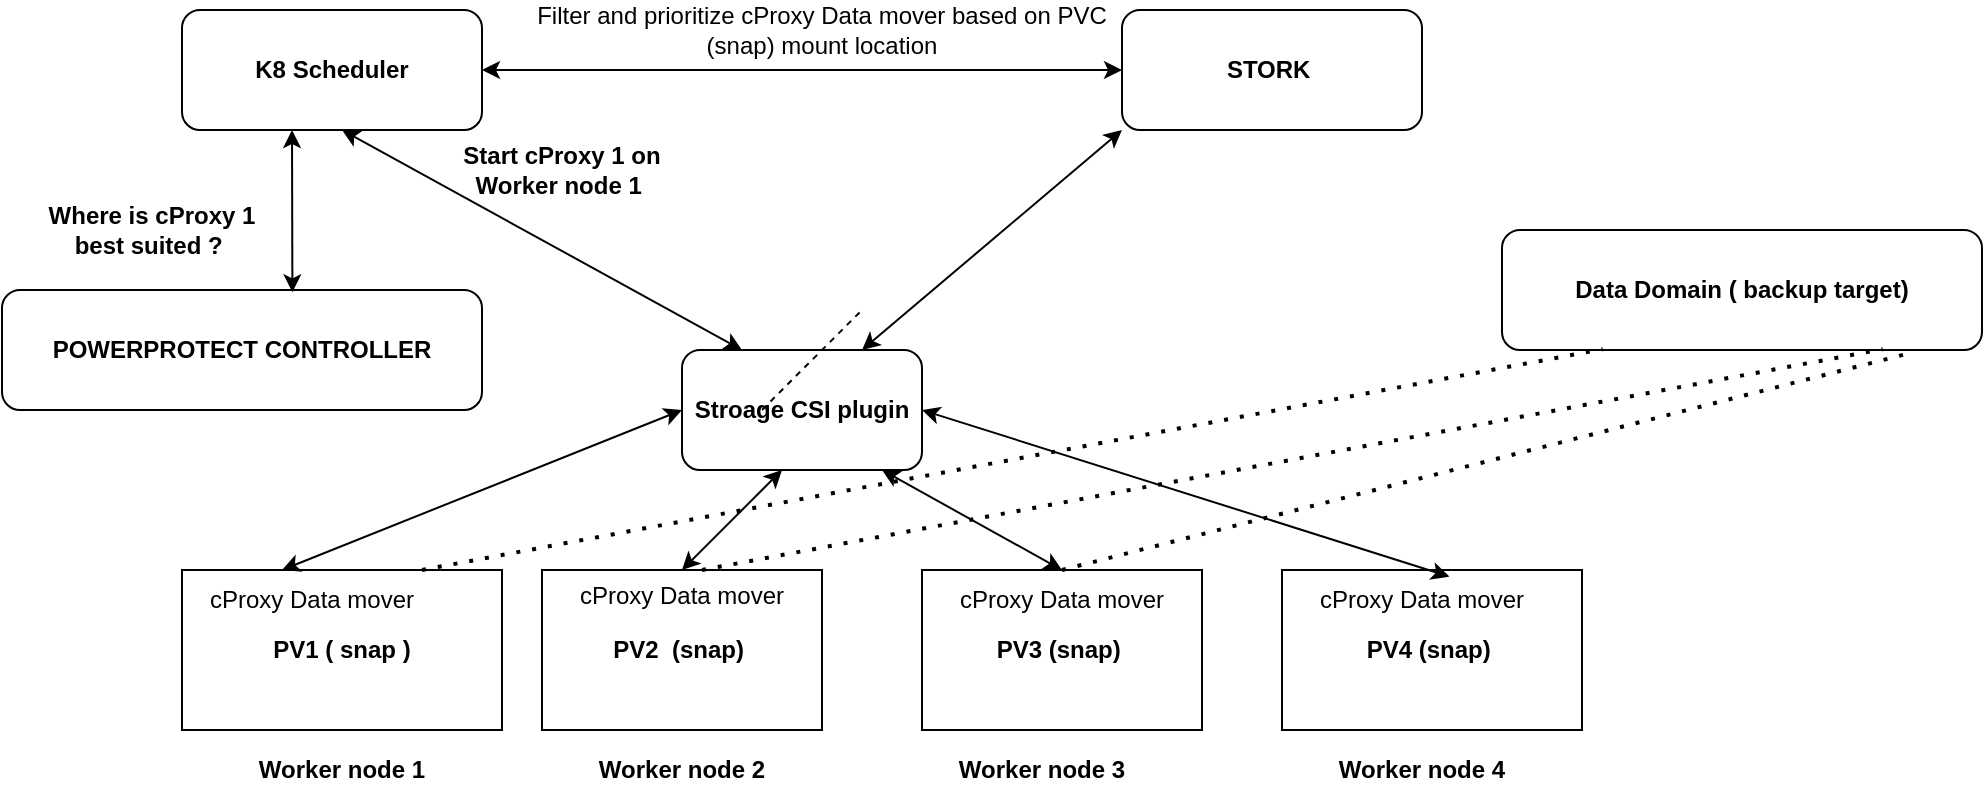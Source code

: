 <mxfile version="13.8.1" type="github"><diagram id="Oi71niZhSWN3tvf8vtrV" name="Page-1"><mxGraphModel dx="1449" dy="629" grid="1" gridSize="10" guides="1" tooltips="1" connect="1" arrows="1" fold="1" page="1" pageScale="1" pageWidth="850" pageHeight="1100" math="0" shadow="0"><root><mxCell id="0"/><mxCell id="1" parent="0"/><mxCell id="twLO75x5J4cmUw99lRNE-1" value="&lt;b&gt;K8 Scheduler&lt;/b&gt;" style="rounded=1;whiteSpace=wrap;html=1;" vertex="1" parent="1"><mxGeometry x="110" y="120" width="150" height="60" as="geometry"/></mxCell><mxCell id="twLO75x5J4cmUw99lRNE-2" value="&lt;b&gt;STORK&amp;nbsp;&lt;/b&gt;" style="rounded=1;whiteSpace=wrap;html=1;" vertex="1" parent="1"><mxGeometry x="580" y="120" width="150" height="60" as="geometry"/></mxCell><mxCell id="twLO75x5J4cmUw99lRNE-3" value="&lt;b&gt;Stroage CSI plugin&lt;/b&gt;" style="rounded=1;whiteSpace=wrap;html=1;" vertex="1" parent="1"><mxGeometry x="360" y="290" width="120" height="60" as="geometry"/></mxCell><mxCell id="twLO75x5J4cmUw99lRNE-5" value="" style="endArrow=classic;startArrow=classic;html=1;exitX=0.75;exitY=0;exitDx=0;exitDy=0;" edge="1" parent="1" source="twLO75x5J4cmUw99lRNE-3"><mxGeometry width="50" height="50" relative="1" as="geometry"><mxPoint x="530" y="220" as="sourcePoint"/><mxPoint x="580" y="180" as="targetPoint"/></mxGeometry></mxCell><mxCell id="twLO75x5J4cmUw99lRNE-6" value="" style="endArrow=classic;startArrow=classic;html=1;exitX=0.25;exitY=0;exitDx=0;exitDy=0;" edge="1" parent="1" source="twLO75x5J4cmUw99lRNE-3"><mxGeometry width="50" height="50" relative="1" as="geometry"><mxPoint x="60" y="290" as="sourcePoint"/><mxPoint x="190" y="180" as="targetPoint"/></mxGeometry></mxCell><mxCell id="twLO75x5J4cmUw99lRNE-7" value="" style="endArrow=classic;startArrow=classic;html=1;exitX=0.75;exitY=0;exitDx=0;exitDy=0;entryX=0;entryY=0.5;entryDx=0;entryDy=0;" edge="1" parent="1" target="twLO75x5J4cmUw99lRNE-2"><mxGeometry width="50" height="50" relative="1" as="geometry"><mxPoint x="260" y="150" as="sourcePoint"/><mxPoint x="390" y="40" as="targetPoint"/></mxGeometry></mxCell><mxCell id="twLO75x5J4cmUw99lRNE-12" value="&lt;b&gt;PV1 ( snap )&lt;/b&gt;" style="rounded=0;whiteSpace=wrap;html=1;" vertex="1" parent="1"><mxGeometry x="110" y="400" width="160" height="80" as="geometry"/></mxCell><mxCell id="twLO75x5J4cmUw99lRNE-14" value="cProxy Data mover" style="text;html=1;strokeColor=none;fillColor=none;align=center;verticalAlign=middle;whiteSpace=wrap;rounded=0;" vertex="1" parent="1"><mxGeometry x="120" y="410" width="110" height="10" as="geometry"/></mxCell><mxCell id="twLO75x5J4cmUw99lRNE-15" value="&lt;b&gt;PV2&amp;nbsp; (snap)&amp;nbsp;&lt;/b&gt;" style="rounded=0;whiteSpace=wrap;html=1;" vertex="1" parent="1"><mxGeometry x="290" y="400" width="140" height="80" as="geometry"/></mxCell><mxCell id="twLO75x5J4cmUw99lRNE-16" value="cProxy Data mover" style="text;html=1;strokeColor=none;fillColor=none;align=center;verticalAlign=middle;whiteSpace=wrap;rounded=0;" vertex="1" parent="1"><mxGeometry x="300" y="405" width="120" height="15" as="geometry"/></mxCell><mxCell id="twLO75x5J4cmUw99lRNE-17" value="&lt;b&gt;PV3 (snap)&amp;nbsp;&lt;/b&gt;" style="rounded=0;whiteSpace=wrap;html=1;" vertex="1" parent="1"><mxGeometry x="480" y="400" width="140" height="80" as="geometry"/></mxCell><mxCell id="twLO75x5J4cmUw99lRNE-18" value="cProxy Data mover" style="text;html=1;strokeColor=none;fillColor=none;align=center;verticalAlign=middle;whiteSpace=wrap;rounded=0;" vertex="1" parent="1"><mxGeometry x="485" y="405" width="130" height="20" as="geometry"/></mxCell><mxCell id="twLO75x5J4cmUw99lRNE-19" value="&lt;b&gt;PV4 (snap)&amp;nbsp;&lt;/b&gt;" style="rounded=0;whiteSpace=wrap;html=1;" vertex="1" parent="1"><mxGeometry x="660" y="400" width="150" height="80" as="geometry"/></mxCell><mxCell id="twLO75x5J4cmUw99lRNE-20" value="cProxy Data mover" style="text;html=1;strokeColor=none;fillColor=none;align=center;verticalAlign=middle;whiteSpace=wrap;rounded=0;" vertex="1" parent="1"><mxGeometry x="670" y="405" width="120" height="20" as="geometry"/></mxCell><mxCell id="twLO75x5J4cmUw99lRNE-21" value="&lt;b&gt;POWERPROTECT CONTROLLER&lt;/b&gt;" style="rounded=1;whiteSpace=wrap;html=1;" vertex="1" parent="1"><mxGeometry x="20" y="260" width="240" height="60" as="geometry"/></mxCell><mxCell id="twLO75x5J4cmUw99lRNE-22" value="" style="endArrow=classic;startArrow=classic;html=1;entryX=0;entryY=0.5;entryDx=0;entryDy=0;" edge="1" parent="1" target="twLO75x5J4cmUw99lRNE-3"><mxGeometry width="50" height="50" relative="1" as="geometry"><mxPoint x="160" y="400" as="sourcePoint"/><mxPoint x="210" y="350" as="targetPoint"/></mxGeometry></mxCell><mxCell id="twLO75x5J4cmUw99lRNE-23" value="" style="endArrow=classic;startArrow=classic;html=1;" edge="1" parent="1"><mxGeometry width="50" height="50" relative="1" as="geometry"><mxPoint x="360" y="400" as="sourcePoint"/><mxPoint x="410" y="350" as="targetPoint"/></mxGeometry></mxCell><mxCell id="twLO75x5J4cmUw99lRNE-26" value="" style="endArrow=classic;startArrow=classic;html=1;exitX=0.5;exitY=0;exitDx=0;exitDy=0;" edge="1" parent="1" source="twLO75x5J4cmUw99lRNE-17"><mxGeometry width="50" height="50" relative="1" as="geometry"><mxPoint x="410" y="400" as="sourcePoint"/><mxPoint x="460" y="350" as="targetPoint"/></mxGeometry></mxCell><mxCell id="twLO75x5J4cmUw99lRNE-27" value="" style="endArrow=classic;startArrow=classic;html=1;entryX=0.558;entryY=0.041;entryDx=0;entryDy=0;entryPerimeter=0;" edge="1" parent="1" target="twLO75x5J4cmUw99lRNE-19"><mxGeometry width="50" height="50" relative="1" as="geometry"><mxPoint x="480" y="320" as="sourcePoint"/><mxPoint x="680" y="240" as="targetPoint"/></mxGeometry></mxCell><mxCell id="twLO75x5J4cmUw99lRNE-28" value="&lt;b&gt;Data Domain ( backup target)&lt;/b&gt;" style="rounded=1;whiteSpace=wrap;html=1;" vertex="1" parent="1"><mxGeometry x="770" y="230" width="240" height="60" as="geometry"/></mxCell><mxCell id="twLO75x5J4cmUw99lRNE-29" value="&lt;b&gt;Worker node 1&lt;/b&gt;" style="text;html=1;strokeColor=none;fillColor=none;align=center;verticalAlign=middle;whiteSpace=wrap;rounded=0;" vertex="1" parent="1"><mxGeometry x="140" y="490" width="100" height="20" as="geometry"/></mxCell><mxCell id="twLO75x5J4cmUw99lRNE-30" value="&lt;b&gt;Worker node 2&lt;/b&gt;" style="text;html=1;strokeColor=none;fillColor=none;align=center;verticalAlign=middle;whiteSpace=wrap;rounded=0;" vertex="1" parent="1"><mxGeometry x="310" y="490" width="100" height="20" as="geometry"/></mxCell><mxCell id="twLO75x5J4cmUw99lRNE-31" value="&lt;b&gt;Worker node 3&lt;/b&gt;" style="text;html=1;strokeColor=none;fillColor=none;align=center;verticalAlign=middle;whiteSpace=wrap;rounded=0;" vertex="1" parent="1"><mxGeometry x="490" y="490" width="100" height="20" as="geometry"/></mxCell><mxCell id="twLO75x5J4cmUw99lRNE-32" value="&lt;b&gt;Worker node 4&lt;/b&gt;" style="text;html=1;strokeColor=none;fillColor=none;align=center;verticalAlign=middle;whiteSpace=wrap;rounded=0;" vertex="1" parent="1"><mxGeometry x="680" y="490" width="100" height="20" as="geometry"/></mxCell><mxCell id="twLO75x5J4cmUw99lRNE-33" value="" style="endArrow=none;dashed=1;html=1;dashPattern=1 3;strokeWidth=2;entryX=0.21;entryY=0.993;entryDx=0;entryDy=0;entryPerimeter=0;" edge="1" parent="1" target="twLO75x5J4cmUw99lRNE-28"><mxGeometry width="50" height="50" relative="1" as="geometry"><mxPoint x="230" y="400" as="sourcePoint"/><mxPoint x="280" y="350" as="targetPoint"/></mxGeometry></mxCell><mxCell id="twLO75x5J4cmUw99lRNE-34" value="" style="endArrow=none;dashed=1;html=1;dashPattern=1 3;strokeWidth=2;entryX=0.21;entryY=0.993;entryDx=0;entryDy=0;entryPerimeter=0;" edge="1" parent="1"><mxGeometry width="50" height="50" relative="1" as="geometry"><mxPoint x="370" y="400" as="sourcePoint"/><mxPoint x="960.4" y="289.58" as="targetPoint"/></mxGeometry></mxCell><mxCell id="twLO75x5J4cmUw99lRNE-35" value="" style="endArrow=none;dashed=1;html=1;dashPattern=1 3;strokeWidth=2;entryX=0.839;entryY=1.037;entryDx=0;entryDy=0;entryPerimeter=0;" edge="1" parent="1" target="twLO75x5J4cmUw99lRNE-28"><mxGeometry width="50" height="50" relative="1" as="geometry"><mxPoint x="550" y="400" as="sourcePoint"/><mxPoint x="1140.4" y="289.58" as="targetPoint"/></mxGeometry></mxCell><mxCell id="twLO75x5J4cmUw99lRNE-36" value="Filter and prioritize cProxy Data mover based on PVC (snap) mount location" style="text;html=1;strokeColor=none;fillColor=none;align=center;verticalAlign=middle;whiteSpace=wrap;rounded=0;" vertex="1" parent="1"><mxGeometry x="280" y="120" width="300" height="20" as="geometry"/></mxCell><mxCell id="twLO75x5J4cmUw99lRNE-38" value="" style="endArrow=classic;startArrow=classic;html=1;exitX=0.605;exitY=0.019;exitDx=0;exitDy=0;exitPerimeter=0;" edge="1" parent="1" source="twLO75x5J4cmUw99lRNE-21"><mxGeometry width="50" height="50" relative="1" as="geometry"><mxPoint x="115" y="230" as="sourcePoint"/><mxPoint x="165" y="180" as="targetPoint"/></mxGeometry></mxCell><mxCell id="twLO75x5J4cmUw99lRNE-41" value="" style="endArrow=none;dashed=1;html=1;" edge="1" parent="1"><mxGeometry width="50" height="50" relative="1" as="geometry"><mxPoint x="400" y="320" as="sourcePoint"/><mxPoint x="450" y="270" as="targetPoint"/></mxGeometry></mxCell><mxCell id="twLO75x5J4cmUw99lRNE-42" value="&lt;b&gt;Start cProxy 1 on Worker node 1&amp;nbsp;&lt;/b&gt;" style="text;html=1;strokeColor=none;fillColor=none;align=center;verticalAlign=middle;whiteSpace=wrap;rounded=0;" vertex="1" parent="1"><mxGeometry x="230" y="190" width="140" height="20" as="geometry"/></mxCell><mxCell id="twLO75x5J4cmUw99lRNE-43" value="&lt;b&gt;Where is cProxy 1 best suited ?&amp;nbsp;&lt;/b&gt;" style="text;html=1;strokeColor=none;fillColor=none;align=center;verticalAlign=middle;whiteSpace=wrap;rounded=0;" vertex="1" parent="1"><mxGeometry x="40" y="220" width="110" height="20" as="geometry"/></mxCell></root></mxGraphModel></diagram></mxfile>